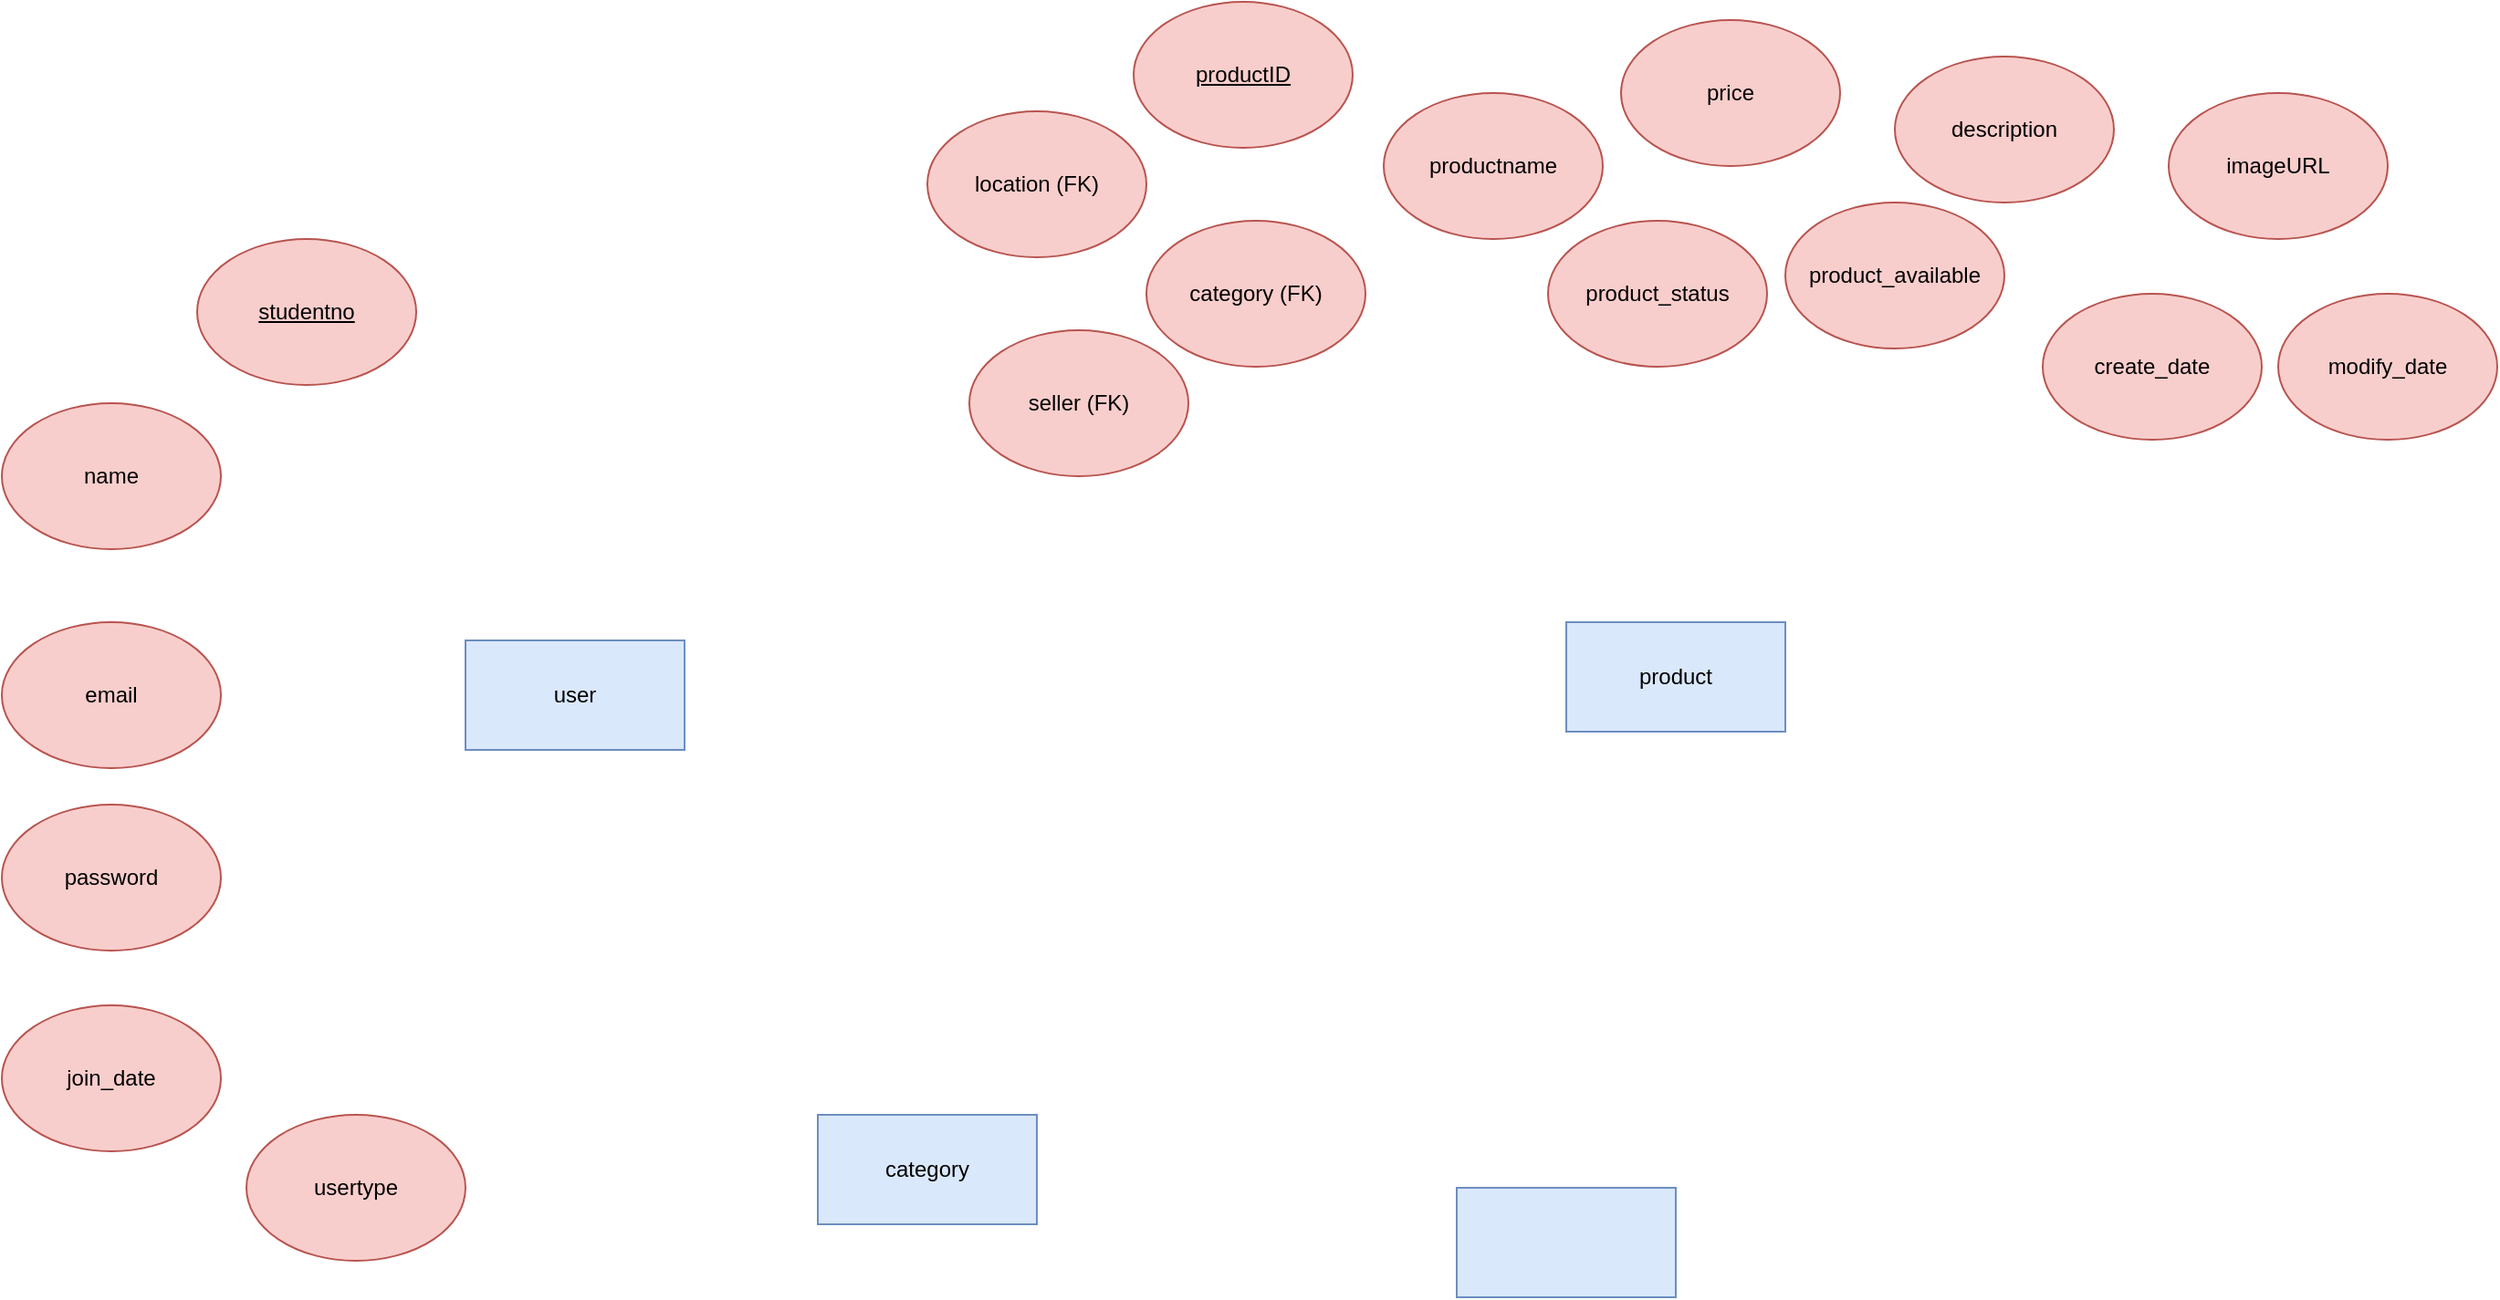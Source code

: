 <mxfile version="24.8.3">
  <diagram name="페이지-1" id="qQhVePtR-eaMytgZPKB3">
    <mxGraphModel dx="934" dy="541" grid="1" gridSize="10" guides="1" tooltips="1" connect="1" arrows="1" fold="1" page="1" pageScale="1" pageWidth="827" pageHeight="1169" math="0" shadow="0">
      <root>
        <mxCell id="0" />
        <mxCell id="1" parent="0" />
        <mxCell id="rvtiOShoSzPRB1DNLMUK-1" value="user" style="rounded=0;whiteSpace=wrap;html=1;fillColor=#dae8fc;strokeColor=#6c8ebf;" vertex="1" parent="1">
          <mxGeometry x="407" y="430" width="120" height="60" as="geometry" />
        </mxCell>
        <mxCell id="rvtiOShoSzPRB1DNLMUK-2" value="name" style="ellipse;whiteSpace=wrap;html=1;fillColor=#f8cecc;strokeColor=#b85450;" vertex="1" parent="1">
          <mxGeometry x="153" y="300" width="120" height="80" as="geometry" />
        </mxCell>
        <mxCell id="rvtiOShoSzPRB1DNLMUK-3" value="email" style="ellipse;whiteSpace=wrap;html=1;fillColor=#f8cecc;strokeColor=#b85450;" vertex="1" parent="1">
          <mxGeometry x="153" y="420" width="120" height="80" as="geometry" />
        </mxCell>
        <mxCell id="rvtiOShoSzPRB1DNLMUK-4" value="&lt;u&gt;studentno&lt;/u&gt;" style="ellipse;whiteSpace=wrap;html=1;fillColor=#f8cecc;strokeColor=#b85450;" vertex="1" parent="1">
          <mxGeometry x="260" y="210" width="120" height="80" as="geometry" />
        </mxCell>
        <mxCell id="rvtiOShoSzPRB1DNLMUK-5" value="product" style="rounded=0;whiteSpace=wrap;html=1;fillColor=#dae8fc;strokeColor=#6c8ebf;" vertex="1" parent="1">
          <mxGeometry x="1010" y="420" width="120" height="60" as="geometry" />
        </mxCell>
        <mxCell id="rvtiOShoSzPRB1DNLMUK-8" value="password" style="ellipse;whiteSpace=wrap;html=1;fillColor=#f8cecc;strokeColor=#b85450;" vertex="1" parent="1">
          <mxGeometry x="153" y="520" width="120" height="80" as="geometry" />
        </mxCell>
        <mxCell id="rvtiOShoSzPRB1DNLMUK-9" value="join_date" style="ellipse;whiteSpace=wrap;html=1;fillColor=#f8cecc;strokeColor=#b85450;" vertex="1" parent="1">
          <mxGeometry x="153" y="630" width="120" height="80" as="geometry" />
        </mxCell>
        <mxCell id="rvtiOShoSzPRB1DNLMUK-10" value="usertype" style="ellipse;whiteSpace=wrap;html=1;fillColor=#f8cecc;strokeColor=#b85450;" vertex="1" parent="1">
          <mxGeometry x="287" y="690" width="120" height="80" as="geometry" />
        </mxCell>
        <mxCell id="rvtiOShoSzPRB1DNLMUK-12" value="productname" style="ellipse;whiteSpace=wrap;html=1;fillColor=#f8cecc;strokeColor=#b85450;" vertex="1" parent="1">
          <mxGeometry x="910" y="130" width="120" height="80" as="geometry" />
        </mxCell>
        <mxCell id="rvtiOShoSzPRB1DNLMUK-13" value="&lt;u&gt;productID&lt;/u&gt;" style="ellipse;whiteSpace=wrap;html=1;fillColor=#f8cecc;strokeColor=#b85450;" vertex="1" parent="1">
          <mxGeometry x="773" y="80" width="120" height="80" as="geometry" />
        </mxCell>
        <mxCell id="rvtiOShoSzPRB1DNLMUK-14" value="description" style="ellipse;whiteSpace=wrap;html=1;fillColor=#f8cecc;strokeColor=#b85450;" vertex="1" parent="1">
          <mxGeometry x="1190" y="110" width="120" height="80" as="geometry" />
        </mxCell>
        <mxCell id="rvtiOShoSzPRB1DNLMUK-15" value="create_date" style="ellipse;whiteSpace=wrap;html=1;fillColor=#f8cecc;strokeColor=#b85450;" vertex="1" parent="1">
          <mxGeometry x="1271" y="240" width="120" height="80" as="geometry" />
        </mxCell>
        <mxCell id="rvtiOShoSzPRB1DNLMUK-16" value="price&lt;span style=&quot;color: rgba(0, 0, 0, 0); font-family: monospace; font-size: 0px; text-align: start; text-wrap-mode: nowrap;&quot;&gt;%3CmxGraphModel%3E%3Croot%3E%3CmxCell%20id%3D%220%22%2F%3E%3CmxCell%20id%3D%221%22%20parent%3D%220%22%2F%3E%3CmxCell%20id%3D%222%22%20value%3D%22%22%20style%3D%22ellipse%3BwhiteSpace%3Dwrap%3Bhtml%3D1%3BfillColor%3D%23f8cecc%3BstrokeColor%3D%23b85450%3B%22%20vertex%3D%221%22%20parent%3D%221%22%3E%3CmxGeometry%20x%3D%22890%22%20y%3D%2280%22%20width%3D%22120%22%20height%3D%2280%22%20as%3D%22geometry%22%2F%3E%3C%2FmxCell%3E%3C%2Froot%3E%3C%2FmxGraphModel%3E&lt;/span&gt;&lt;span style=&quot;color: rgba(0, 0, 0, 0); font-family: monospace; font-size: 0px; text-align: start; text-wrap-mode: nowrap;&quot;&gt;%3CmxGraphModel%3E%3Croot%3E%3CmxCell%20id%3D%220%22%2F%3E%3CmxCell%20id%3D%221%22%20parent%3D%220%22%2F%3E%3CmxCell%20id%3D%222%22%20value%3D%22%22%20style%3D%22ellipse%3BwhiteSpace%3Dwrap%3Bhtml%3D1%3BfillColor%3D%23f8cecc%3BstrokeColor%3D%23b85450%3B%22%20vertex%3D%221%22%20parent%3D%221%22%3E%3CmxGeometry%20x%3D%22890%22%20y%3D%2280%22%20width%3D%22120%22%20height%3D%2280%22%20as%3D%22geometry%22%2F%3E%3C%2FmxCell%3E%3C%2Froot%3E%3C%2FmxGraphModel%3E&lt;/span&gt;" style="ellipse;whiteSpace=wrap;html=1;fillColor=#f8cecc;strokeColor=#b85450;" vertex="1" parent="1">
          <mxGeometry x="1040" y="90" width="120" height="80" as="geometry" />
        </mxCell>
        <mxCell id="rvtiOShoSzPRB1DNLMUK-17" value="imageURL" style="ellipse;whiteSpace=wrap;html=1;fillColor=#f8cecc;strokeColor=#b85450;" vertex="1" parent="1">
          <mxGeometry x="1340" y="130" width="120" height="80" as="geometry" />
        </mxCell>
        <mxCell id="rvtiOShoSzPRB1DNLMUK-18" value="category (FK)" style="ellipse;whiteSpace=wrap;html=1;fillColor=#f8cecc;strokeColor=#b85450;" vertex="1" parent="1">
          <mxGeometry x="780" y="200" width="120" height="80" as="geometry" />
        </mxCell>
        <mxCell id="rvtiOShoSzPRB1DNLMUK-19" value="product_status" style="ellipse;whiteSpace=wrap;html=1;fillColor=#f8cecc;strokeColor=#b85450;" vertex="1" parent="1">
          <mxGeometry x="1000" y="200" width="120" height="80" as="geometry" />
        </mxCell>
        <mxCell id="rvtiOShoSzPRB1DNLMUK-20" value="product_available" style="ellipse;whiteSpace=wrap;html=1;fillColor=#f8cecc;strokeColor=#b85450;" vertex="1" parent="1">
          <mxGeometry x="1130" y="190" width="120" height="80" as="geometry" />
        </mxCell>
        <mxCell id="rvtiOShoSzPRB1DNLMUK-21" value="seller (FK)" style="ellipse;whiteSpace=wrap;html=1;fillColor=#f8cecc;strokeColor=#b85450;" vertex="1" parent="1">
          <mxGeometry x="683" y="260" width="120" height="80" as="geometry" />
        </mxCell>
        <mxCell id="rvtiOShoSzPRB1DNLMUK-22" value="modify_date" style="ellipse;whiteSpace=wrap;html=1;fillColor=#f8cecc;strokeColor=#b85450;" vertex="1" parent="1">
          <mxGeometry x="1400" y="240" width="120" height="80" as="geometry" />
        </mxCell>
        <mxCell id="rvtiOShoSzPRB1DNLMUK-23" value="location (FK)" style="ellipse;whiteSpace=wrap;html=1;fillColor=#f8cecc;strokeColor=#b85450;" vertex="1" parent="1">
          <mxGeometry x="660" y="140" width="120" height="80" as="geometry" />
        </mxCell>
        <mxCell id="rvtiOShoSzPRB1DNLMUK-25" value="category" style="rounded=0;whiteSpace=wrap;html=1;fillColor=#dae8fc;strokeColor=#6c8ebf;" vertex="1" parent="1">
          <mxGeometry x="600" y="690" width="120" height="60" as="geometry" />
        </mxCell>
        <mxCell id="rvtiOShoSzPRB1DNLMUK-26" value="" style="rounded=0;whiteSpace=wrap;html=1;fillColor=#dae8fc;strokeColor=#6c8ebf;" vertex="1" parent="1">
          <mxGeometry x="950" y="730" width="120" height="60" as="geometry" />
        </mxCell>
      </root>
    </mxGraphModel>
  </diagram>
</mxfile>
